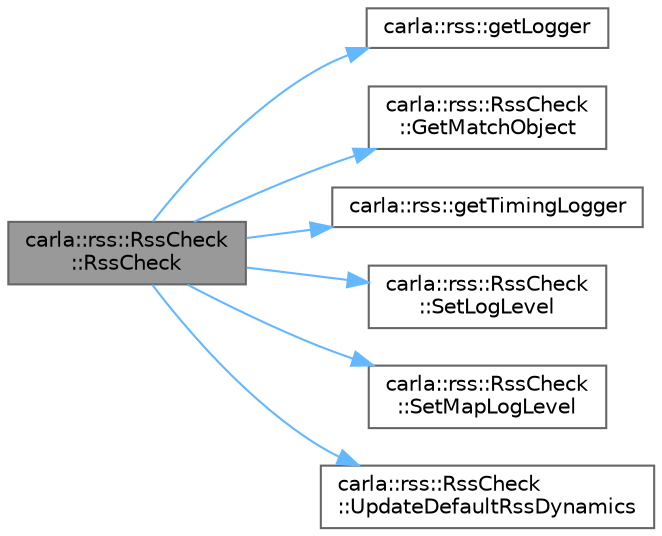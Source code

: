 digraph "carla::rss::RssCheck::RssCheck"
{
 // INTERACTIVE_SVG=YES
 // LATEX_PDF_SIZE
  bgcolor="transparent";
  edge [fontname=Helvetica,fontsize=10,labelfontname=Helvetica,labelfontsize=10];
  node [fontname=Helvetica,fontsize=10,shape=box,height=0.2,width=0.4];
  rankdir="LR";
  Node1 [id="Node000001",label="carla::rss::RssCheck\l::RssCheck",height=0.2,width=0.4,color="gray40", fillcolor="grey60", style="filled", fontcolor="black",tooltip="constructor with actor constellation callback"];
  Node1 -> Node2 [id="edge1_Node000001_Node000002",color="steelblue1",style="solid",tooltip=" "];
  Node2 [id="Node000002",label="carla::rss::getLogger",height=0.2,width=0.4,color="grey40", fillcolor="white", style="filled",URL="$db/d85/namespacecarla_1_1rss.html#a3cb5774760871ade832a8f4de23d57bd",tooltip=" "];
  Node1 -> Node3 [id="edge2_Node000001_Node000003",color="steelblue1",style="solid",tooltip=" "];
  Node3 [id="Node000003",label="carla::rss::RssCheck\l::GetMatchObject",height=0.2,width=0.4,color="grey40", fillcolor="white", style="filled",URL="$dc/d07/classcarla_1_1rss_1_1RssCheck.html#ad3b645959ac8e39bcea3ac5bc503e984",tooltip="calculate the map matched object from the actor"];
  Node1 -> Node4 [id="edge3_Node000001_Node000004",color="steelblue1",style="solid",tooltip=" "];
  Node4 [id="Node000004",label="carla::rss::getTimingLogger",height=0.2,width=0.4,color="grey40", fillcolor="white", style="filled",URL="$db/d85/namespacecarla_1_1rss.html#a3db16e0f11a5e3e9b13eca321fc1b8dd",tooltip=" "];
  Node1 -> Node5 [id="edge4_Node000001_Node000005",color="steelblue1",style="solid",tooltip=" "];
  Node5 [id="Node000005",label="carla::rss::RssCheck\l::SetLogLevel",height=0.2,width=0.4,color="grey40", fillcolor="white", style="filled",URL="$dc/d07/classcarla_1_1rss_1_1RssCheck.html#a8b41598940f7ddfea0276e0e1472a1ea",tooltip="sets the current log level"];
  Node1 -> Node6 [id="edge5_Node000001_Node000006",color="steelblue1",style="solid",tooltip=" "];
  Node6 [id="Node000006",label="carla::rss::RssCheck\l::SetMapLogLevel",height=0.2,width=0.4,color="grey40", fillcolor="white", style="filled",URL="$dc/d07/classcarla_1_1rss_1_1RssCheck.html#abe127250ae759782cff841b9095382bb",tooltip="sets the current log level"];
  Node1 -> Node7 [id="edge6_Node000001_Node000007",color="steelblue1",style="solid",tooltip=" "];
  Node7 [id="Node000007",label="carla::rss::RssCheck\l::UpdateDefaultRssDynamics",height=0.2,width=0.4,color="grey40", fillcolor="white", style="filled",URL="$dc/d07/classcarla_1_1rss_1_1RssCheck.html#af5f3f5dcadacba5f1974de32474838a2",tooltip=" "];
}
